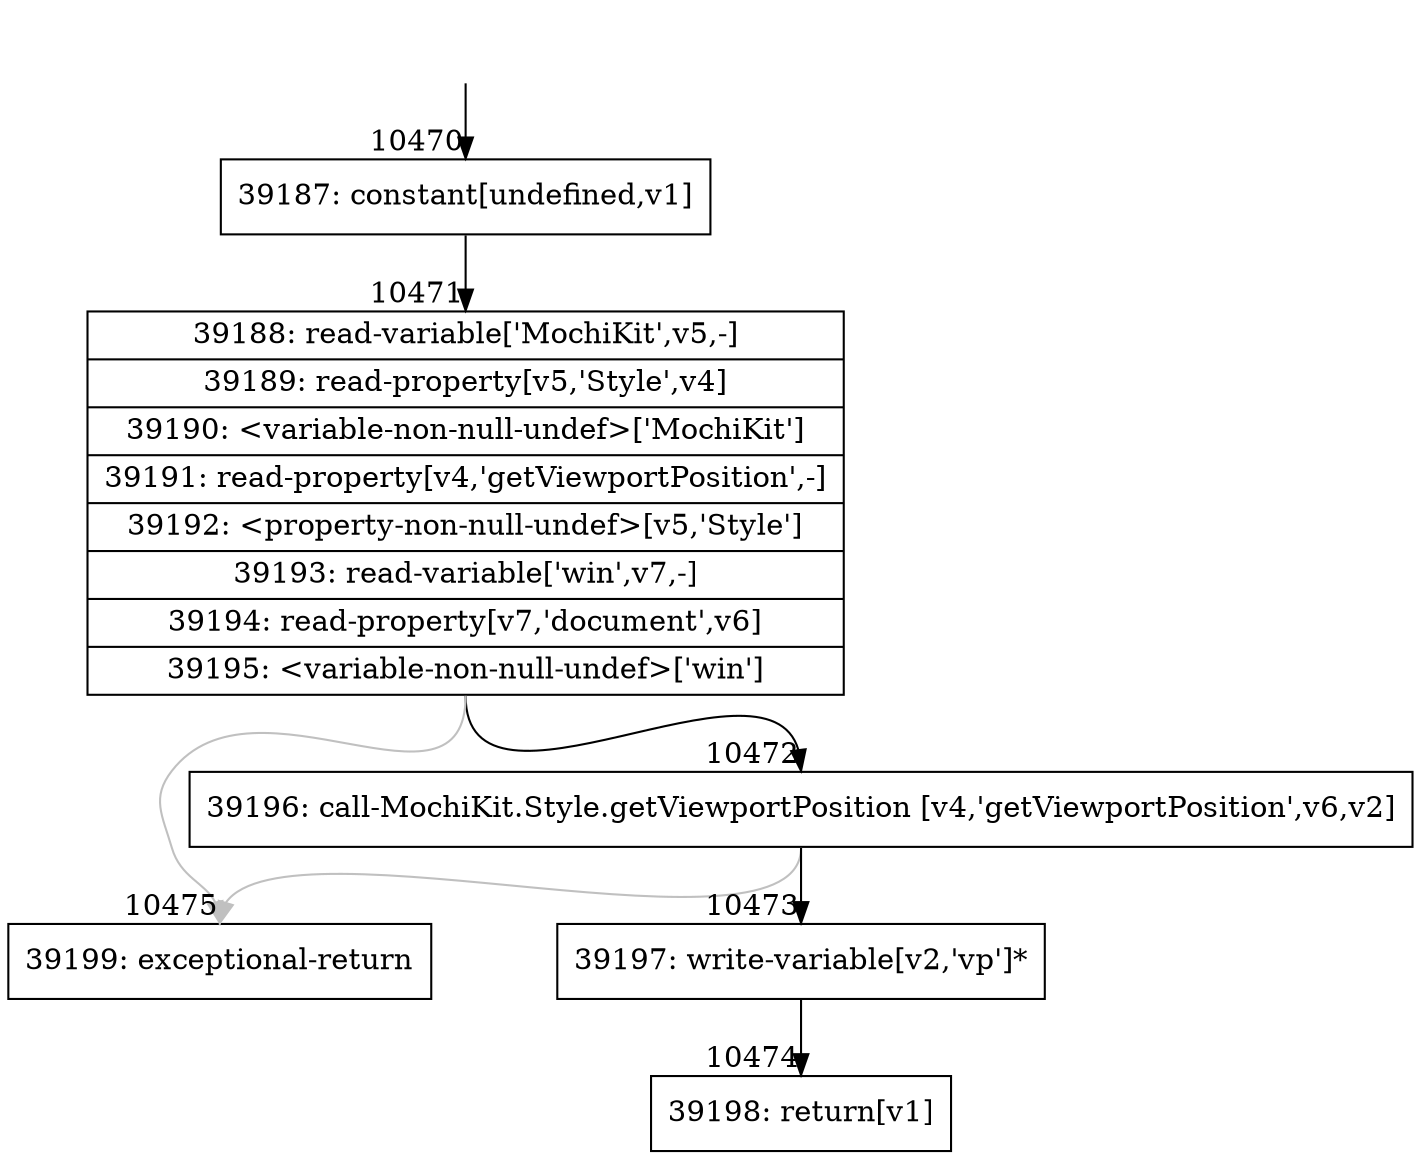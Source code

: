 digraph {
rankdir="TD"
BB_entry741[shape=none,label=""];
BB_entry741 -> BB10470 [tailport=s, headport=n, headlabel="    10470"]
BB10470 [shape=record label="{39187: constant[undefined,v1]}" ] 
BB10470 -> BB10471 [tailport=s, headport=n, headlabel="      10471"]
BB10471 [shape=record label="{39188: read-variable['MochiKit',v5,-]|39189: read-property[v5,'Style',v4]|39190: \<variable-non-null-undef\>['MochiKit']|39191: read-property[v4,'getViewportPosition',-]|39192: \<property-non-null-undef\>[v5,'Style']|39193: read-variable['win',v7,-]|39194: read-property[v7,'document',v6]|39195: \<variable-non-null-undef\>['win']}" ] 
BB10471 -> BB10472 [tailport=s, headport=n, headlabel="      10472"]
BB10471 -> BB10475 [tailport=s, headport=n, color=gray, headlabel="      10475"]
BB10472 [shape=record label="{39196: call-MochiKit.Style.getViewportPosition [v4,'getViewportPosition',v6,v2]}" ] 
BB10472 -> BB10473 [tailport=s, headport=n, headlabel="      10473"]
BB10472 -> BB10475 [tailport=s, headport=n, color=gray]
BB10473 [shape=record label="{39197: write-variable[v2,'vp']*}" ] 
BB10473 -> BB10474 [tailport=s, headport=n, headlabel="      10474"]
BB10474 [shape=record label="{39198: return[v1]}" ] 
BB10475 [shape=record label="{39199: exceptional-return}" ] 
//#$~ 7352
}
